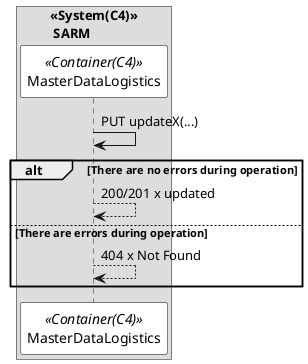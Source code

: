 @startuml getPackagingSD

skinparam sequence {
ParticipantBorderColor black
ParticipantBackgroundColor white
}

box "<<System(C4)>>\n SARM"
participant MasterDataLogistics as mdl <<Container(C4)>>
mdl -> mdl: PUT updateX(...)
alt There are no errors during operation
mdl --> mdl: 200/201 x updated
else There are errors during operation
mdl --> mdl: 404 x Not Found
end

end box

@enduml